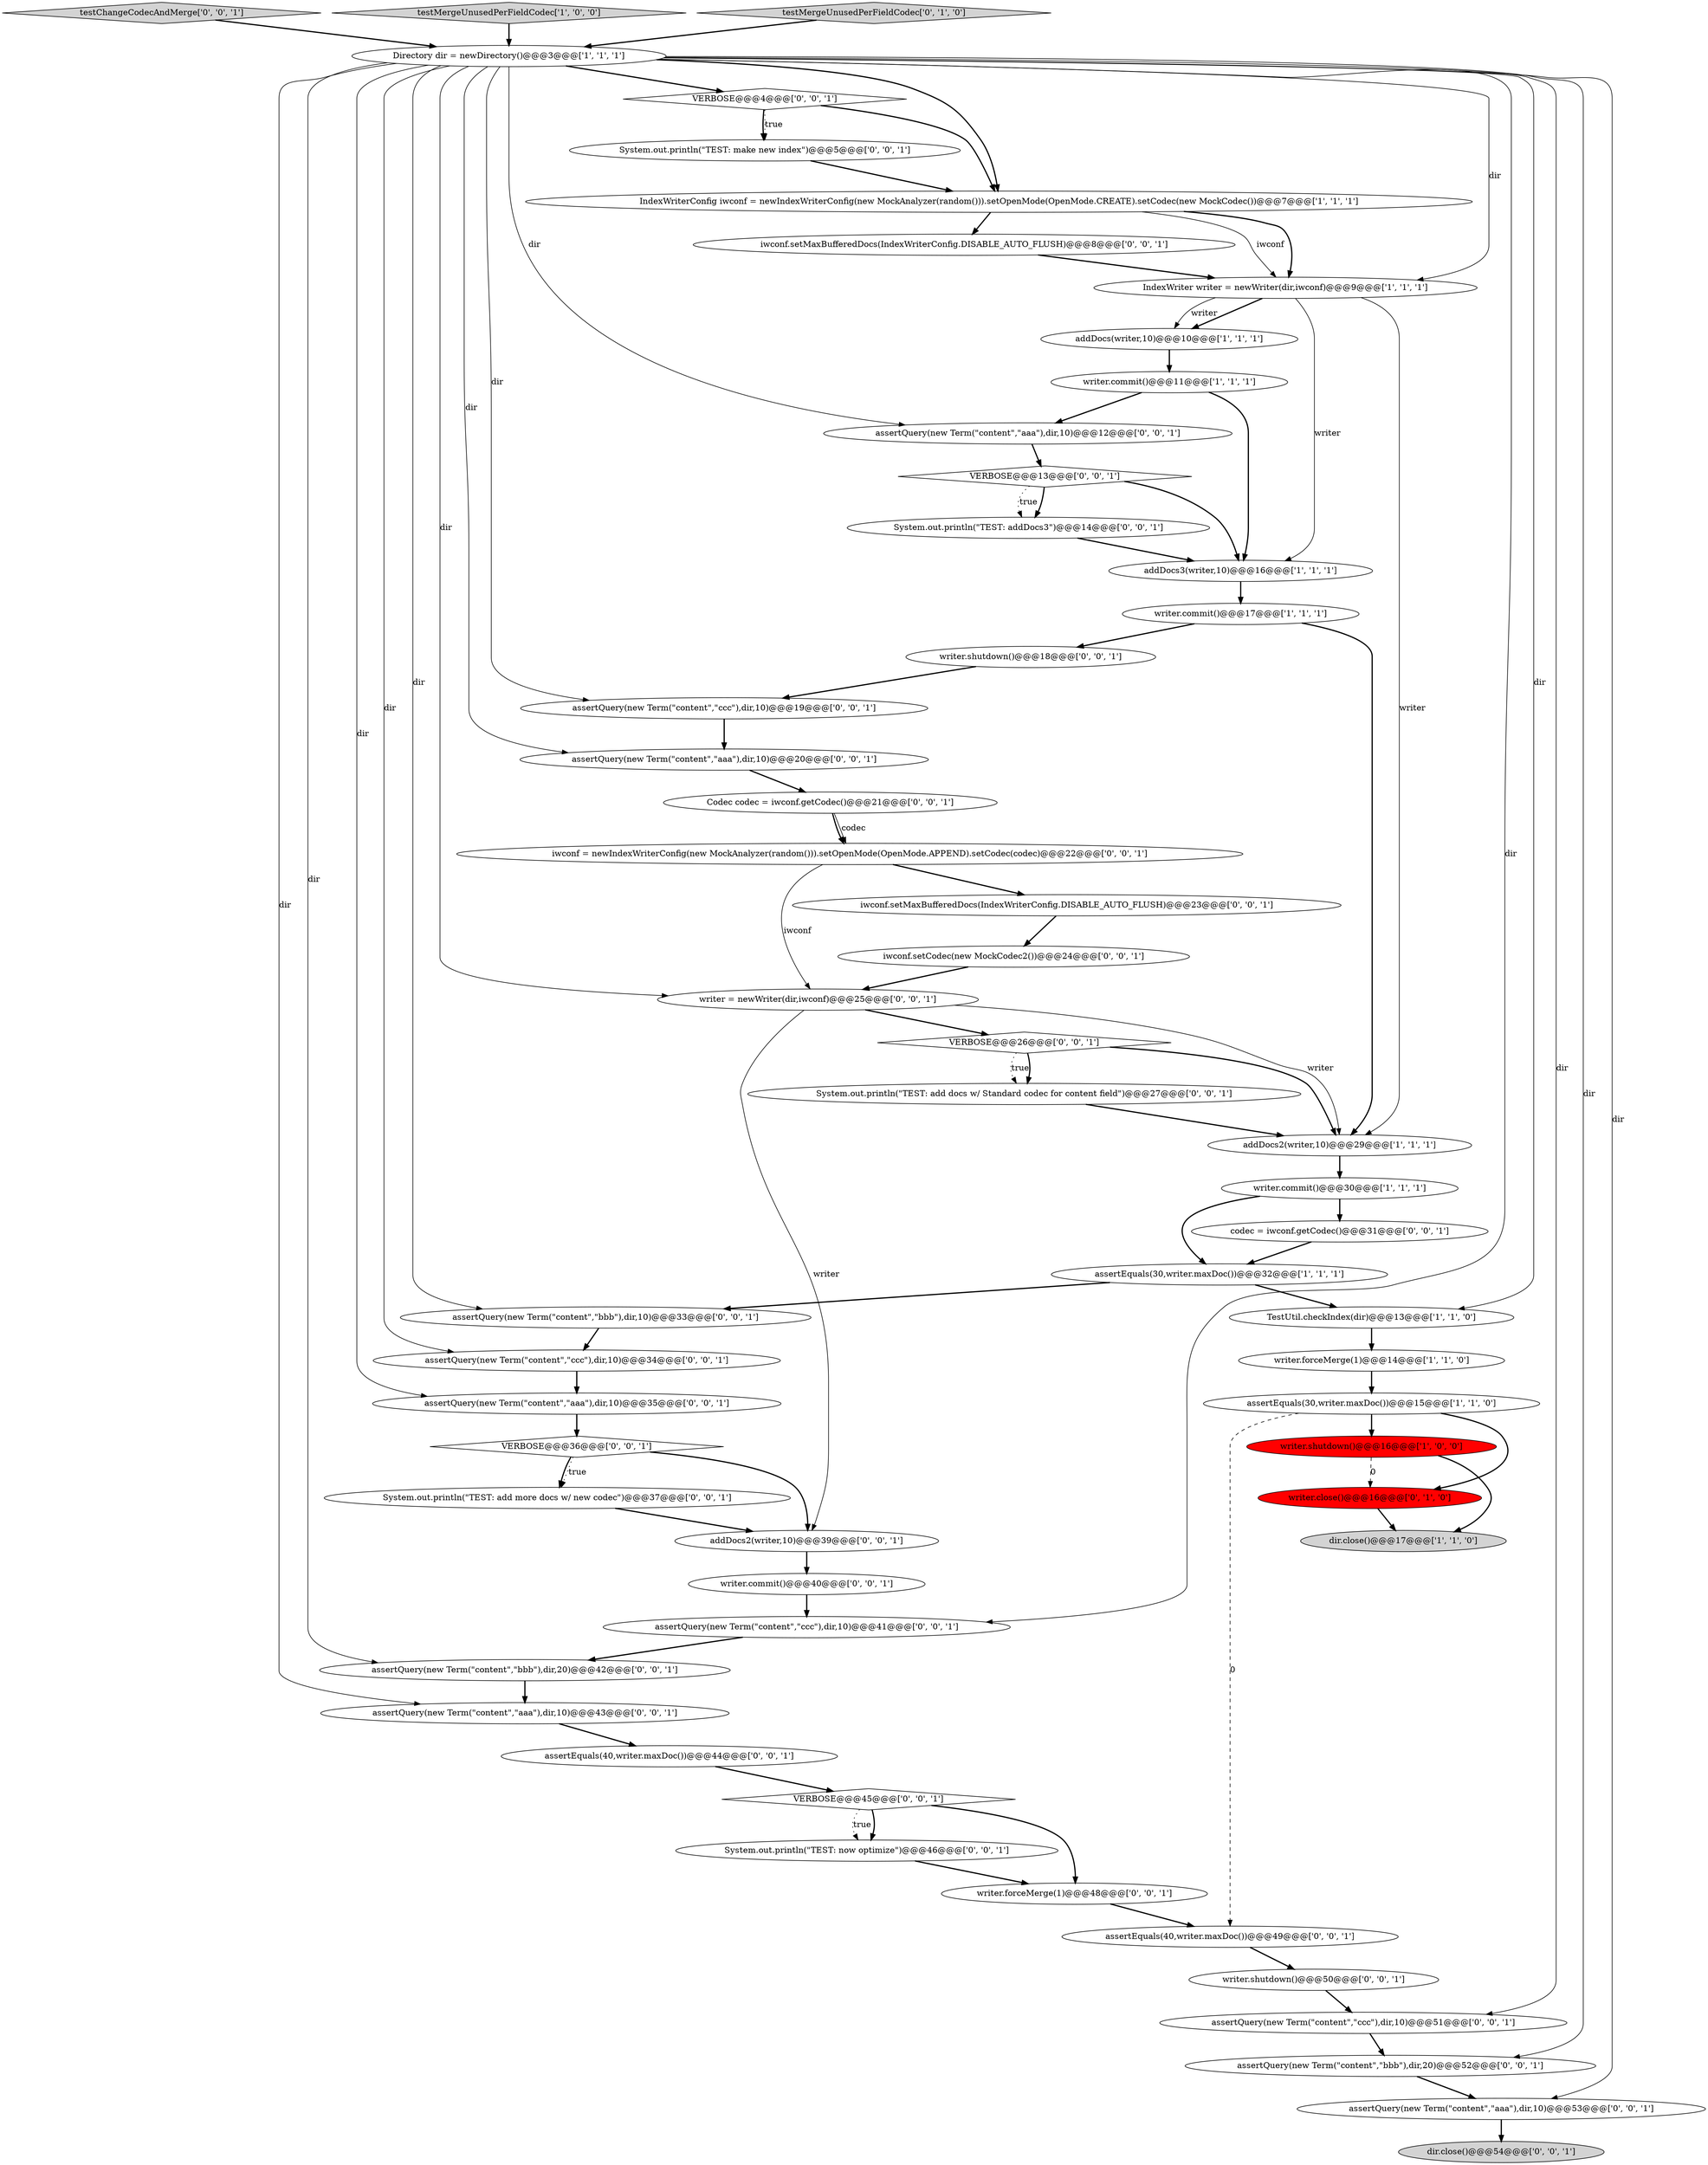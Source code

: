 digraph {
43 [style = filled, label = "assertQuery(new Term(\"content\",\"ccc\"),dir,10)@@@19@@@['0', '0', '1']", fillcolor = white, shape = ellipse image = "AAA0AAABBB3BBB"];
5 [style = filled, label = "IndexWriterConfig iwconf = newIndexWriterConfig(new MockAnalyzer(random())).setOpenMode(OpenMode.CREATE).setCodec(new MockCodec())@@@7@@@['1', '1', '1']", fillcolor = white, shape = ellipse image = "AAA0AAABBB1BBB"];
18 [style = filled, label = "assertQuery(new Term(\"content\",\"bbb\"),dir,20)@@@52@@@['0', '0', '1']", fillcolor = white, shape = ellipse image = "AAA0AAABBB3BBB"];
14 [style = filled, label = "writer.commit()@@@30@@@['1', '1', '1']", fillcolor = white, shape = ellipse image = "AAA0AAABBB1BBB"];
28 [style = filled, label = "VERBOSE@@@45@@@['0', '0', '1']", fillcolor = white, shape = diamond image = "AAA0AAABBB3BBB"];
11 [style = filled, label = "writer.shutdown()@@@16@@@['1', '0', '0']", fillcolor = red, shape = ellipse image = "AAA1AAABBB1BBB"];
40 [style = filled, label = "assertEquals(40,writer.maxDoc())@@@49@@@['0', '0', '1']", fillcolor = white, shape = ellipse image = "AAA0AAABBB3BBB"];
27 [style = filled, label = "testChangeCodecAndMerge['0', '0', '1']", fillcolor = lightgray, shape = diamond image = "AAA0AAABBB3BBB"];
48 [style = filled, label = "iwconf = newIndexWriterConfig(new MockAnalyzer(random())).setOpenMode(OpenMode.APPEND).setCodec(codec)@@@22@@@['0', '0', '1']", fillcolor = white, shape = ellipse image = "AAA0AAABBB3BBB"];
34 [style = filled, label = "VERBOSE@@@36@@@['0', '0', '1']", fillcolor = white, shape = diamond image = "AAA0AAABBB3BBB"];
24 [style = filled, label = "assertEquals(40,writer.maxDoc())@@@44@@@['0', '0', '1']", fillcolor = white, shape = ellipse image = "AAA0AAABBB3BBB"];
38 [style = filled, label = "assertQuery(new Term(\"content\",\"aaa\"),dir,10)@@@20@@@['0', '0', '1']", fillcolor = white, shape = ellipse image = "AAA0AAABBB3BBB"];
26 [style = filled, label = "assertQuery(new Term(\"content\",\"ccc\"),dir,10)@@@41@@@['0', '0', '1']", fillcolor = white, shape = ellipse image = "AAA0AAABBB3BBB"];
51 [style = filled, label = "writer.commit()@@@40@@@['0', '0', '1']", fillcolor = white, shape = ellipse image = "AAA0AAABBB3BBB"];
25 [style = filled, label = "VERBOSE@@@13@@@['0', '0', '1']", fillcolor = white, shape = diamond image = "AAA0AAABBB3BBB"];
0 [style = filled, label = "IndexWriter writer = newWriter(dir,iwconf)@@@9@@@['1', '1', '1']", fillcolor = white, shape = ellipse image = "AAA0AAABBB1BBB"];
7 [style = filled, label = "dir.close()@@@17@@@['1', '1', '0']", fillcolor = lightgray, shape = ellipse image = "AAA0AAABBB1BBB"];
37 [style = filled, label = "writer.forceMerge(1)@@@48@@@['0', '0', '1']", fillcolor = white, shape = ellipse image = "AAA0AAABBB3BBB"];
46 [style = filled, label = "System.out.println(\"TEST: add more docs w/ new codec\")@@@37@@@['0', '0', '1']", fillcolor = white, shape = ellipse image = "AAA0AAABBB3BBB"];
2 [style = filled, label = "Directory dir = newDirectory()@@@3@@@['1', '1', '1']", fillcolor = white, shape = ellipse image = "AAA0AAABBB1BBB"];
21 [style = filled, label = "Codec codec = iwconf.getCodec()@@@21@@@['0', '0', '1']", fillcolor = white, shape = ellipse image = "AAA0AAABBB3BBB"];
45 [style = filled, label = "VERBOSE@@@4@@@['0', '0', '1']", fillcolor = white, shape = diamond image = "AAA0AAABBB3BBB"];
20 [style = filled, label = "iwconf.setCodec(new MockCodec2())@@@24@@@['0', '0', '1']", fillcolor = white, shape = ellipse image = "AAA0AAABBB3BBB"];
32 [style = filled, label = "writer.shutdown()@@@18@@@['0', '0', '1']", fillcolor = white, shape = ellipse image = "AAA0AAABBB3BBB"];
3 [style = filled, label = "writer.forceMerge(1)@@@14@@@['1', '1', '0']", fillcolor = white, shape = ellipse image = "AAA0AAABBB1BBB"];
4 [style = filled, label = "addDocs3(writer,10)@@@16@@@['1', '1', '1']", fillcolor = white, shape = ellipse image = "AAA0AAABBB1BBB"];
10 [style = filled, label = "assertEquals(30,writer.maxDoc())@@@15@@@['1', '1', '0']", fillcolor = white, shape = ellipse image = "AAA0AAABBB1BBB"];
13 [style = filled, label = "testMergeUnusedPerFieldCodec['1', '0', '0']", fillcolor = lightgray, shape = diamond image = "AAA0AAABBB1BBB"];
22 [style = filled, label = "System.out.println(\"TEST: addDocs3\")@@@14@@@['0', '0', '1']", fillcolor = white, shape = ellipse image = "AAA0AAABBB3BBB"];
17 [style = filled, label = "testMergeUnusedPerFieldCodec['0', '1', '0']", fillcolor = lightgray, shape = diamond image = "AAA0AAABBB2BBB"];
30 [style = filled, label = "assertQuery(new Term(\"content\",\"ccc\"),dir,10)@@@51@@@['0', '0', '1']", fillcolor = white, shape = ellipse image = "AAA0AAABBB3BBB"];
49 [style = filled, label = "writer = newWriter(dir,iwconf)@@@25@@@['0', '0', '1']", fillcolor = white, shape = ellipse image = "AAA0AAABBB3BBB"];
9 [style = filled, label = "writer.commit()@@@11@@@['1', '1', '1']", fillcolor = white, shape = ellipse image = "AAA0AAABBB1BBB"];
33 [style = filled, label = "assertQuery(new Term(\"content\",\"ccc\"),dir,10)@@@34@@@['0', '0', '1']", fillcolor = white, shape = ellipse image = "AAA0AAABBB3BBB"];
41 [style = filled, label = "addDocs2(writer,10)@@@39@@@['0', '0', '1']", fillcolor = white, shape = ellipse image = "AAA0AAABBB3BBB"];
8 [style = filled, label = "addDocs2(writer,10)@@@29@@@['1', '1', '1']", fillcolor = white, shape = ellipse image = "AAA0AAABBB1BBB"];
50 [style = filled, label = "assertQuery(new Term(\"content\",\"bbb\"),dir,10)@@@33@@@['0', '0', '1']", fillcolor = white, shape = ellipse image = "AAA0AAABBB3BBB"];
42 [style = filled, label = "assertQuery(new Term(\"content\",\"aaa\"),dir,10)@@@12@@@['0', '0', '1']", fillcolor = white, shape = ellipse image = "AAA0AAABBB3BBB"];
15 [style = filled, label = "addDocs(writer,10)@@@10@@@['1', '1', '1']", fillcolor = white, shape = ellipse image = "AAA0AAABBB1BBB"];
12 [style = filled, label = "writer.commit()@@@17@@@['1', '1', '1']", fillcolor = white, shape = ellipse image = "AAA0AAABBB1BBB"];
23 [style = filled, label = "assertQuery(new Term(\"content\",\"aaa\"),dir,10)@@@43@@@['0', '0', '1']", fillcolor = white, shape = ellipse image = "AAA0AAABBB3BBB"];
47 [style = filled, label = "assertQuery(new Term(\"content\",\"aaa\"),dir,10)@@@53@@@['0', '0', '1']", fillcolor = white, shape = ellipse image = "AAA0AAABBB3BBB"];
19 [style = filled, label = "iwconf.setMaxBufferedDocs(IndexWriterConfig.DISABLE_AUTO_FLUSH)@@@23@@@['0', '0', '1']", fillcolor = white, shape = ellipse image = "AAA0AAABBB3BBB"];
54 [style = filled, label = "System.out.println(\"TEST: now optimize\")@@@46@@@['0', '0', '1']", fillcolor = white, shape = ellipse image = "AAA0AAABBB3BBB"];
29 [style = filled, label = "dir.close()@@@54@@@['0', '0', '1']", fillcolor = lightgray, shape = ellipse image = "AAA0AAABBB3BBB"];
31 [style = filled, label = "System.out.println(\"TEST: make new index\")@@@5@@@['0', '0', '1']", fillcolor = white, shape = ellipse image = "AAA0AAABBB3BBB"];
53 [style = filled, label = "VERBOSE@@@26@@@['0', '0', '1']", fillcolor = white, shape = diamond image = "AAA0AAABBB3BBB"];
16 [style = filled, label = "writer.close()@@@16@@@['0', '1', '0']", fillcolor = red, shape = ellipse image = "AAA1AAABBB2BBB"];
52 [style = filled, label = "assertQuery(new Term(\"content\",\"aaa\"),dir,10)@@@35@@@['0', '0', '1']", fillcolor = white, shape = ellipse image = "AAA0AAABBB3BBB"];
55 [style = filled, label = "System.out.println(\"TEST: add docs w/ Standard codec for content field\")@@@27@@@['0', '0', '1']", fillcolor = white, shape = ellipse image = "AAA0AAABBB3BBB"];
1 [style = filled, label = "assertEquals(30,writer.maxDoc())@@@32@@@['1', '1', '1']", fillcolor = white, shape = ellipse image = "AAA0AAABBB1BBB"];
35 [style = filled, label = "assertQuery(new Term(\"content\",\"bbb\"),dir,20)@@@42@@@['0', '0', '1']", fillcolor = white, shape = ellipse image = "AAA0AAABBB3BBB"];
6 [style = filled, label = "TestUtil.checkIndex(dir)@@@13@@@['1', '1', '0']", fillcolor = white, shape = ellipse image = "AAA0AAABBB1BBB"];
39 [style = filled, label = "writer.shutdown()@@@50@@@['0', '0', '1']", fillcolor = white, shape = ellipse image = "AAA0AAABBB3BBB"];
44 [style = filled, label = "iwconf.setMaxBufferedDocs(IndexWriterConfig.DISABLE_AUTO_FLUSH)@@@8@@@['0', '0', '1']", fillcolor = white, shape = ellipse image = "AAA0AAABBB3BBB"];
36 [style = filled, label = "codec = iwconf.getCodec()@@@31@@@['0', '0', '1']", fillcolor = white, shape = ellipse image = "AAA0AAABBB3BBB"];
6->3 [style = bold, label=""];
34->46 [style = bold, label=""];
25->22 [style = bold, label=""];
11->16 [style = dashed, label="0"];
16->7 [style = bold, label=""];
21->48 [style = bold, label=""];
2->52 [style = solid, label="dir"];
45->31 [style = bold, label=""];
30->18 [style = bold, label=""];
0->15 [style = bold, label=""];
53->55 [style = dotted, label="true"];
22->4 [style = bold, label=""];
35->23 [style = bold, label=""];
5->0 [style = bold, label=""];
2->23 [style = solid, label="dir"];
54->37 [style = bold, label=""];
26->35 [style = bold, label=""];
51->26 [style = bold, label=""];
27->2 [style = bold, label=""];
2->18 [style = solid, label="dir"];
48->49 [style = solid, label="iwconf"];
21->48 [style = solid, label="codec"];
10->11 [style = bold, label=""];
24->28 [style = bold, label=""];
28->37 [style = bold, label=""];
1->50 [style = bold, label=""];
2->26 [style = solid, label="dir"];
19->20 [style = bold, label=""];
31->5 [style = bold, label=""];
28->54 [style = bold, label=""];
49->8 [style = solid, label="writer"];
2->33 [style = solid, label="dir"];
46->41 [style = bold, label=""];
3->10 [style = bold, label=""];
17->2 [style = bold, label=""];
15->9 [style = bold, label=""];
2->6 [style = solid, label="dir"];
0->15 [style = solid, label="writer"];
0->4 [style = solid, label="writer"];
14->36 [style = bold, label=""];
45->31 [style = dotted, label="true"];
5->0 [style = solid, label="iwconf"];
33->52 [style = bold, label=""];
9->42 [style = bold, label=""];
18->47 [style = bold, label=""];
42->25 [style = bold, label=""];
12->32 [style = bold, label=""];
2->35 [style = solid, label="dir"];
8->14 [style = bold, label=""];
2->49 [style = solid, label="dir"];
47->29 [style = bold, label=""];
2->0 [style = solid, label="dir"];
1->6 [style = bold, label=""];
43->38 [style = bold, label=""];
40->39 [style = bold, label=""];
10->40 [style = dashed, label="0"];
10->16 [style = bold, label=""];
5->44 [style = bold, label=""];
12->8 [style = bold, label=""];
2->38 [style = solid, label="dir"];
2->45 [style = bold, label=""];
4->12 [style = bold, label=""];
20->49 [style = bold, label=""];
53->8 [style = bold, label=""];
2->47 [style = solid, label="dir"];
50->33 [style = bold, label=""];
2->5 [style = bold, label=""];
13->2 [style = bold, label=""];
53->55 [style = bold, label=""];
2->43 [style = solid, label="dir"];
9->4 [style = bold, label=""];
28->54 [style = dotted, label="true"];
25->4 [style = bold, label=""];
34->41 [style = bold, label=""];
52->34 [style = bold, label=""];
32->43 [style = bold, label=""];
2->50 [style = solid, label="dir"];
36->1 [style = bold, label=""];
14->1 [style = bold, label=""];
49->53 [style = bold, label=""];
39->30 [style = bold, label=""];
23->24 [style = bold, label=""];
0->8 [style = solid, label="writer"];
41->51 [style = bold, label=""];
49->41 [style = solid, label="writer"];
2->42 [style = solid, label="dir"];
11->7 [style = bold, label=""];
25->22 [style = dotted, label="true"];
48->19 [style = bold, label=""];
38->21 [style = bold, label=""];
34->46 [style = dotted, label="true"];
2->30 [style = solid, label="dir"];
55->8 [style = bold, label=""];
37->40 [style = bold, label=""];
44->0 [style = bold, label=""];
45->5 [style = bold, label=""];
}
